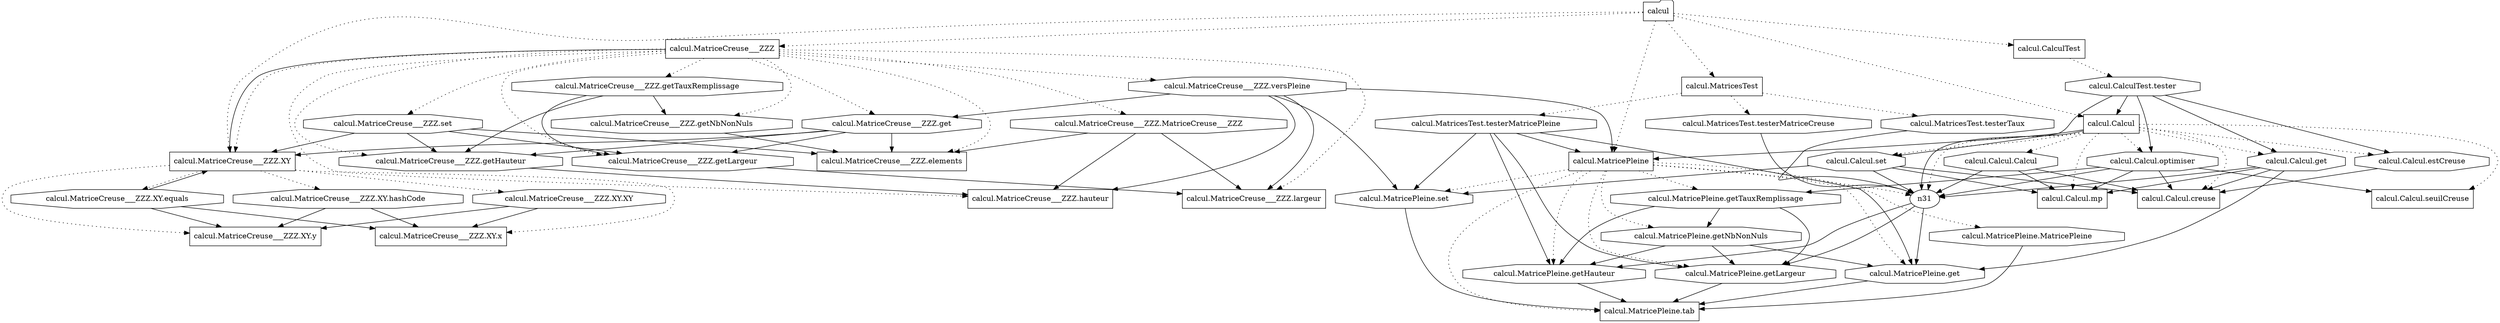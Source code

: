 digraph  G {
  n0 [shape=folder,label="calcul"];
  n1 [shape=box,label="calcul.MatriceCreuse___ZZZ.XY"]
  n2 [shape=octagon,label="calcul.MatriceCreuse___ZZZ.XY.XY"];
  n3 [shape=octagon,label="calcul.MatriceCreuse___ZZZ.XY.equals"];
  n4 [shape=octagon,label="calcul.MatriceCreuse___ZZZ.XY.hashCode"];
  n5 [shape=doubleellipse,label="calcul.MatriceCreuse___ZZZ.XY.x"];
  n6 [shape=doubleellipse,label="calcul.MatriceCreuse___ZZZ.XY.y"];
  n7 [shape=box,label="calcul.MatriceCreuse___ZZZ"]
  n8 [shape=octagon,label="calcul.MatriceCreuse___ZZZ.MatriceCreuse___ZZZ"];
  n9 [shape=octagon,label="calcul.MatriceCreuse___ZZZ.getLargeur"];
  n10 [shape=octagon,label="calcul.MatriceCreuse___ZZZ.getHauteur"];
  n11 [shape=octagon,label="calcul.MatriceCreuse___ZZZ.set"];
  n12 [shape=octagon,label="calcul.MatriceCreuse___ZZZ.get"];
  n13 [shape=octagon,label="calcul.MatriceCreuse___ZZZ.versPleine"];
  n14 [shape=octagon,label="calcul.MatriceCreuse___ZZZ.getTauxRemplissage"];
  n15 [shape=octagon,label="calcul.MatriceCreuse___ZZZ.getNbNonNuls"];
  n16 [shape=doubleellipse,label="calcul.MatriceCreuse___ZZZ.elements"];
  n17 [shape=doubleellipse,label="calcul.MatriceCreuse___ZZZ.hauteur"];
  n18 [shape=doubleellipse,label="calcul.MatriceCreuse___ZZZ.largeur"];
  n19 [shape=box,label="calcul.MatricesTest"]
  n20 [shape=octagon,label="calcul.MatricesTest.testerMatricePleine"];
  n21 [shape=octagon,label="calcul.MatricesTest.testerMatriceCreuse"];
  n22 [shape=octagon,label="calcul.MatricesTest.testerTaux"];
  n23 [shape=box,label="calcul.CalculTest"]
  n24 [shape=octagon,label="calcul.CalculTest.tester"];
  n25 [shape=box,label="calcul.MatricePleine"]
  n26 [shape=octagon,label="calcul.MatricePleine.MatricePleine"];
  n27 [shape=octagon,label="calcul.MatricePleine.getHauteur"];
  n28 [shape=octagon,label="calcul.MatricePleine.getLargeur"];
  n29 [shape=octagon,label="calcul.MatricePleine.set"];
  n30 [shape=octagon,label="calcul.MatricePleine.get"];
  n32 [shape=octagon,label="calcul.MatricePleine.getTauxRemplissage"];
  n33 [shape=octagon,label="calcul.MatricePleine.getNbNonNuls"];
  n34 [shape=doubleellipse,label="calcul.MatricePleine.tab"];
  n35 [shape=box,label="calcul.Calcul"]
  n36 [shape=octagon,label="calcul.Calcul.Calcul"];
  n37 [shape=octagon,label="calcul.Calcul.set"];
  n38 [shape=octagon,label="calcul.Calcul.get"];
  n39 [shape=octagon,label="calcul.Calcul.estCreuse"];
  n40 [shape=octagon,label="calcul.Calcul.optimiser"];
  n41 [shape=doubleellipse,label="calcul.Calcul.seuilCreuse"];
  n42 [shape=doubleellipse,label="calcul.Calcul.creuse"];
  n44 [shape=doubleellipse,label="calcul.Calcul.mp"];
  n2 -> n5  ;
  n2 -> n6  ;
  n3 -> n1  ;
  n3 -> n5  ;
  n3 -> n6  ;
  n4 -> n5  ;
  n4 -> n6  ;
  n7 -> n1  ;
  n8 -> n16  ;
  n8 -> n17  ;
  n8 -> n18  ;
  n9 -> n18  ;
  n10 -> n17  ;
  n11 -> n1  ;
  n11 -> n9  ;
  n11 -> n10  ;
  n11 -> n16  ;
  n12 -> n1  ;
  n12 -> n9  ;
  n12 -> n10  ;
  n12 -> n16  ;
  n13 -> n12  ;
  n13 -> n17  ;
  n13 -> n18  ;
  n13 -> n25  ;
  n13 -> n29  ;
  n14 -> n9  ;
  n14 -> n10  ;
  n14 -> n15  ;
  n15 -> n16  ;
  n20 -> n25  ;
  n20 -> n27  ;
  n20 -> n28  ;
  n20 -> n29  ;
  n20 -> n30  ;
  n21 -> n31  ;
  n22 -> n31  ;
  n24 -> n35  ;
  n24 -> n37  ;
  n24 -> n38  ;
  n24 -> n39  ;
  n24 -> n40  ;
  n26 -> n34  ;
  n27 -> n34  ;
  n28 -> n34  ;
  n29 -> n34  ;
  n30 -> n34  ;
  n31 -> n27  ;
  n31 -> n28  ;
  n31 -> n30  ;
  n32 -> n27  ;
  n32 -> n28  ;
  n32 -> n33  ;
  n33 -> n27  ;
  n33 -> n28  ;
  n33 -> n30  ;
  n35 -> n25  ;
  n35 -> n31  ;
  n36 -> n31  ;
  n36 -> n42  ;
  n36 -> n44  ;
  n37 -> n29  ;
  n37 -> n31  ;
  n37 -> n42  ;
  n37 -> n44  ;
  n38 -> n30  ;
  n38 -> n31  ;
  n38 -> n42  ;
  n38 -> n44  ;
  n39 -> n42  ;
  n40 -> n31  ;
  n40 -> n32  ;
  n40 -> n41  ;
  n40 -> n42  ;
  n40 -> n44  ;
  n0 -> n1 [style=dotted] ;
  n0 -> n7 [style=dotted] ;
  n0 -> n19 [style=dotted] ;
  n0 -> n23 [style=dotted] ;
  n0 -> n25 [style=dotted] ;
  n0 -> n35 [style=dotted] ;
  n1 -> n2 [style=dotted] ;
  n1 -> n3 [style=dotted] ;
  n1 -> n4 [style=dotted] ;
  n1 -> n5 [style=dotted] ;
  n1 -> n6 [style=dotted] ;
  n7 -> n1 [style=dotted] ;
  n7 -> n8 [style=dotted] ;
  n7 -> n9 [style=dotted] ;
  n7 -> n10 [style=dotted] ;
  n7 -> n11 [style=dotted] ;
  n7 -> n12 [style=dotted] ;
  n7 -> n13 [style=dotted] ;
  n7 -> n14 [style=dotted] ;
  n7 -> n15 [style=dotted] ;
  n7 -> n16 [style=dotted] ;
  n7 -> n17 [style=dotted] ;
  n7 -> n18 [style=dotted] ;
  n19 -> n20 [style=dotted] ;
  n19 -> n21 [style=dotted] ;
  n19 -> n22 [style=dotted] ;
  n23 -> n24 [style=dotted] ;
  n25 -> n26 [style=dotted] ;
  n25 -> n27 [style=dotted] ;
  n25 -> n28 [style=dotted] ;
  n25 -> n29 [style=dotted] ;
  n25 -> n30 [style=dotted] ;
  n25 -> n31 [style=dotted] ;
  n25 -> n32 [style=dotted] ;
  n25 -> n33 [style=dotted] ;
  n25 -> n34 [style=dotted] ;
  n35 -> n31 [style=dotted] ;
  n35 -> n36 [style=dotted] ;
  n35 -> n37 [style=dotted] ;
  n35 -> n38 [style=dotted] ;
  n35 -> n39 [style=dotted] ;
  n35 -> n40 [style=dotted] ;
  n35 -> n41 [style=dotted] ;
  n35 -> n42 [style=dotted] ;
  n35 -> n44 [style=dotted] ;
}
